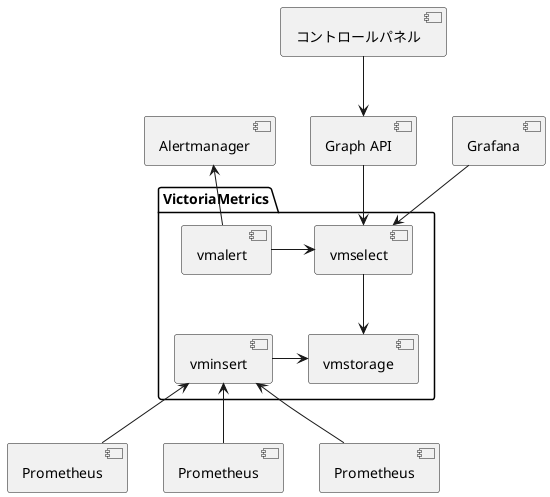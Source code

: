 @startuml

package "VictoriaMetrics" {
	[vmstorage]
	[vmselect]
	[vminsert]
	[vmalert]
}

[Prometheus] as prometheus1
[Prometheus] as prometheus2
[Prometheus] as prometheus3

[コントロールパネル] -down-> [Graph API]
[Graph API] -down-> [vmselect]
[Grafana] -down-> [vmselect]
[vmselect] -down-> [vmstorage]
prometheus1 -up-> [vminsert]
prometheus2 -up-> [vminsert]
prometheus3 -up-> [vminsert]
[vminsert] -> [vmstorage]
[vmalert] -> [vmselect]
[vmalert] -up-> [Alertmanager]

@enduml
